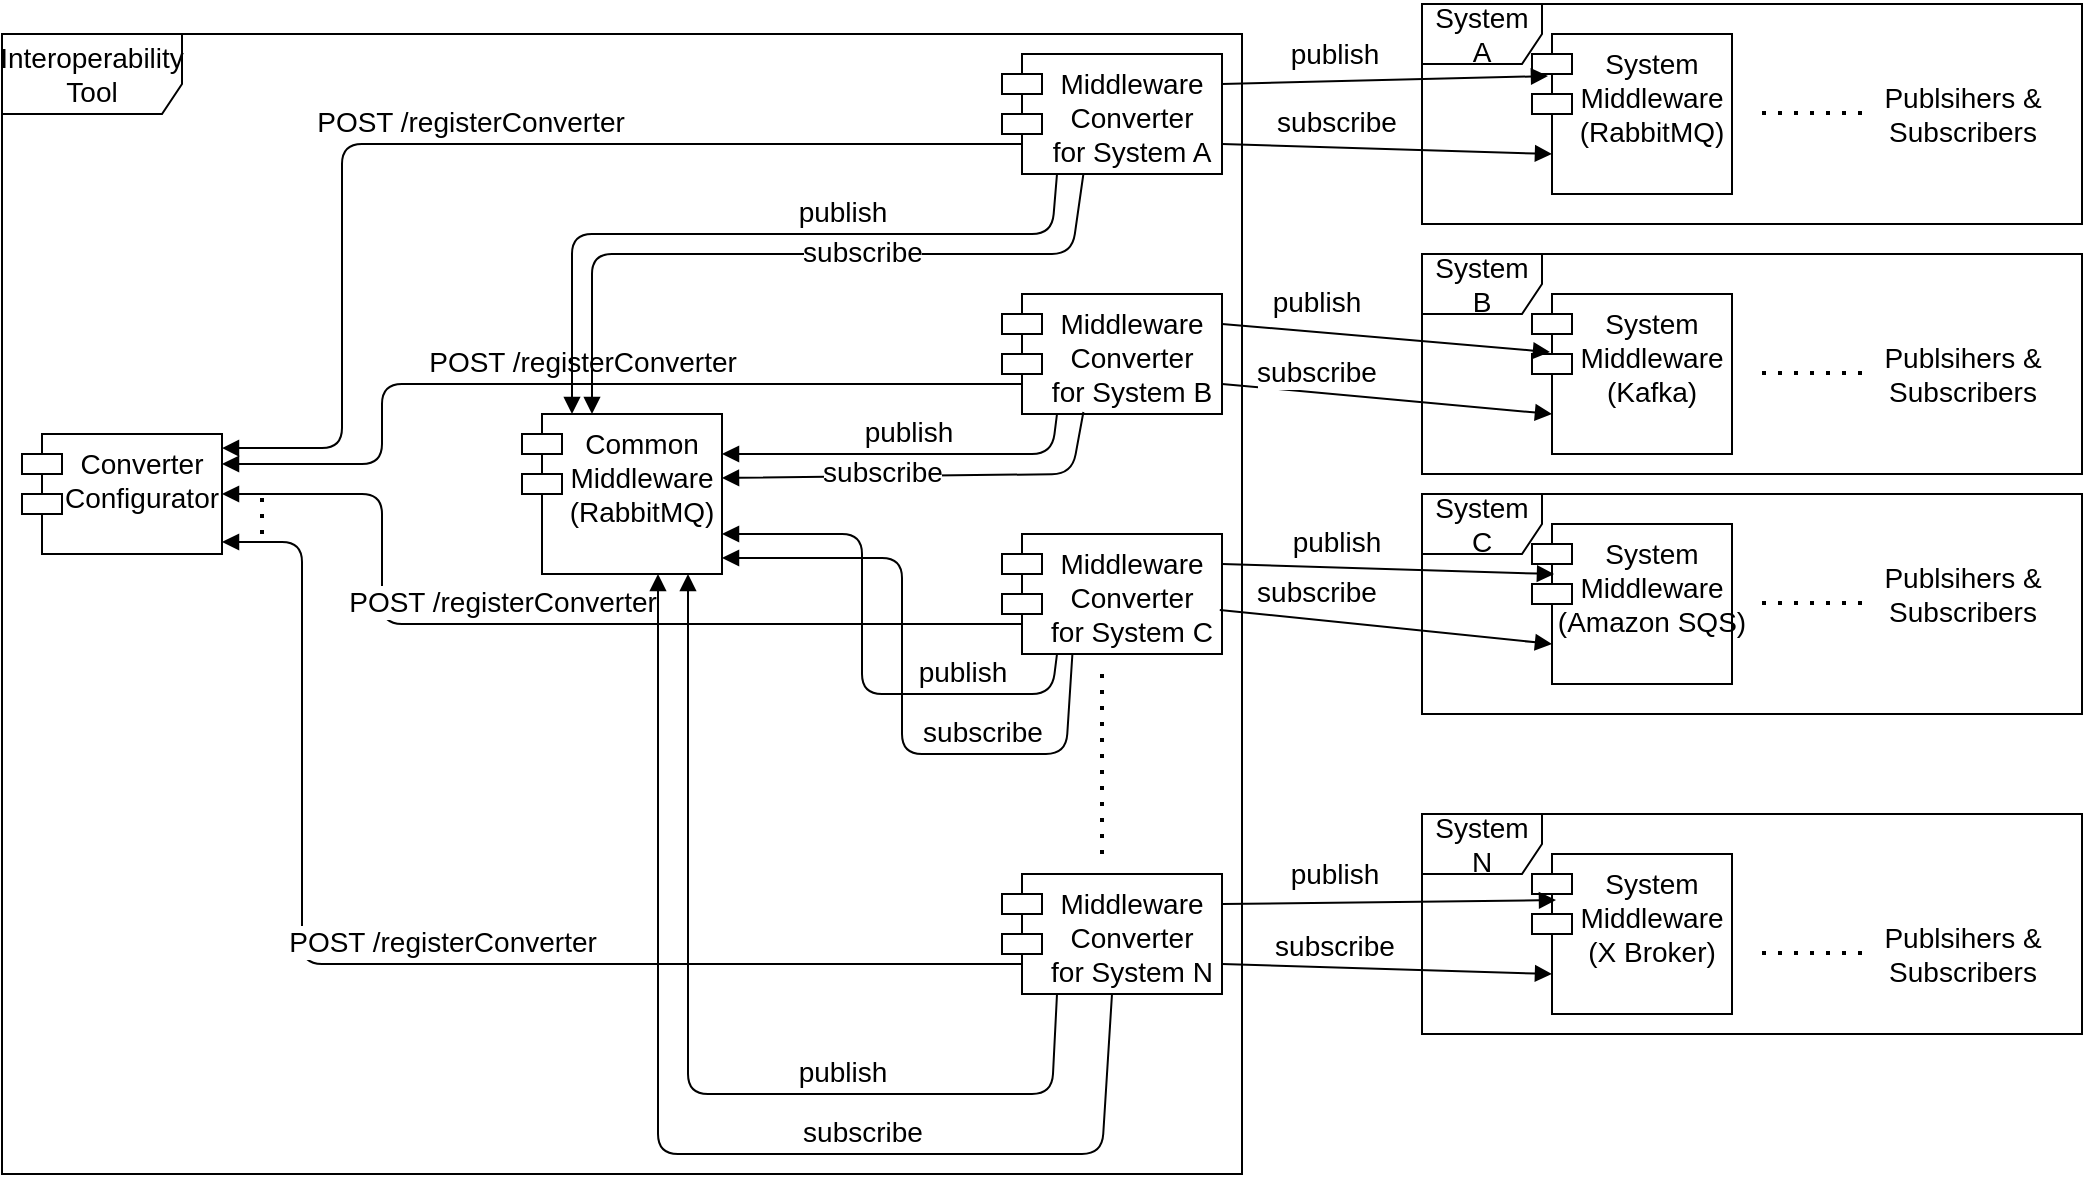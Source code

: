 <mxfile version="14.9.6" type="device"><diagram id="83YjAGaZ4x2IH9aLyYIZ" name="Page-1"><mxGraphModel dx="1936" dy="806" grid="1" gridSize="10" guides="1" tooltips="1" connect="1" arrows="1" fold="1" page="1" pageScale="1" pageWidth="850" pageHeight="1100" math="0" shadow="0"><root><mxCell id="0"/><mxCell id="1" parent="0"/><mxCell id="R1oGZhsbxvCDPEwQPB-6-1" value="Interoperability&lt;br style=&quot;font-size: 14px;&quot;&gt;Tool" style="shape=umlFrame;whiteSpace=wrap;html=1;width=90;height=40;fontSize=14;" parent="1" vertex="1"><mxGeometry x="-110" y="210" width="620" height="570" as="geometry"/></mxCell><mxCell id="R1oGZhsbxvCDPEwQPB-6-2" value="Converter&#10;Configurator" style="shape=module;align=left;spacingLeft=20;align=center;verticalAlign=top;fontSize=14;" parent="1" vertex="1"><mxGeometry x="-100" y="410" width="100" height="60" as="geometry"/></mxCell><mxCell id="R1oGZhsbxvCDPEwQPB-6-4" value="Common&#10;Middleware&#10;(RabbitMQ)" style="shape=module;align=left;spacingLeft=20;align=center;verticalAlign=top;fontSize=14;" parent="1" vertex="1"><mxGeometry x="150" y="400" width="100" height="80" as="geometry"/></mxCell><mxCell id="R1oGZhsbxvCDPEwQPB-6-5" value="Middleware&#10;Converter&#10;for System A" style="shape=module;align=left;spacingLeft=20;align=center;verticalAlign=top;fontSize=14;" parent="1" vertex="1"><mxGeometry x="390" y="220" width="110" height="60" as="geometry"/></mxCell><mxCell id="R1oGZhsbxvCDPEwQPB-6-6" value="Middleware&#10;Converter&#10;for System B" style="shape=module;align=left;spacingLeft=20;align=center;verticalAlign=top;fontSize=14;" parent="1" vertex="1"><mxGeometry x="390" y="340" width="110" height="60" as="geometry"/></mxCell><mxCell id="R1oGZhsbxvCDPEwQPB-6-7" value="Middleware&#10;Converter&#10;for System C" style="shape=module;align=left;spacingLeft=20;align=center;verticalAlign=top;fontSize=14;" parent="1" vertex="1"><mxGeometry x="390" y="460" width="110" height="60" as="geometry"/></mxCell><mxCell id="R1oGZhsbxvCDPEwQPB-6-8" value="Middleware&#10;Converter&#10;for System N" style="shape=module;align=left;spacingLeft=20;align=center;verticalAlign=top;fontSize=14;" parent="1" vertex="1"><mxGeometry x="390" y="630" width="110" height="60" as="geometry"/></mxCell><mxCell id="R1oGZhsbxvCDPEwQPB-6-9" value="" style="endArrow=none;dashed=1;html=1;dashPattern=1 3;strokeWidth=2;fontSize=14;" parent="1" edge="1"><mxGeometry width="50" height="50" relative="1" as="geometry"><mxPoint x="440" y="620" as="sourcePoint"/><mxPoint x="440" y="530" as="targetPoint"/></mxGeometry></mxCell><mxCell id="R1oGZhsbxvCDPEwQPB-6-10" value="POST /registerConverter" style="html=1;verticalAlign=bottom;endArrow=block;exitX=0;exitY=0.75;exitDx=10;exitDy=0;exitPerimeter=0;entryX=1;entryY=0.117;entryDx=0;entryDy=0;entryPerimeter=0;fontSize=14;" parent="1" source="R1oGZhsbxvCDPEwQPB-6-5" target="R1oGZhsbxvCDPEwQPB-6-2" edge="1"><mxGeometry width="80" relative="1" as="geometry"><mxPoint x="380" y="420" as="sourcePoint"/><mxPoint x="460" y="420" as="targetPoint"/><Array as="points"><mxPoint x="60" y="265"/><mxPoint x="60" y="417"/></Array></mxGeometry></mxCell><mxCell id="R1oGZhsbxvCDPEwQPB-6-11" value="POST /registerConverter" style="html=1;verticalAlign=bottom;endArrow=block;entryX=1;entryY=0.25;entryDx=0;entryDy=0;exitX=0;exitY=0.75;exitDx=10;exitDy=0;exitPerimeter=0;fontSize=14;" parent="1" source="R1oGZhsbxvCDPEwQPB-6-6" target="R1oGZhsbxvCDPEwQPB-6-2" edge="1"><mxGeometry width="80" relative="1" as="geometry"><mxPoint x="380" y="420" as="sourcePoint"/><mxPoint x="460" y="420" as="targetPoint"/><Array as="points"><mxPoint x="80" y="385"/><mxPoint x="80" y="425"/></Array></mxGeometry></mxCell><mxCell id="R1oGZhsbxvCDPEwQPB-6-12" value="POST /registerConverter" style="html=1;verticalAlign=bottom;endArrow=block;exitX=0;exitY=0.75;exitDx=10;exitDy=0;exitPerimeter=0;entryX=1;entryY=0.5;entryDx=0;entryDy=0;fontSize=14;" parent="1" source="R1oGZhsbxvCDPEwQPB-6-7" target="R1oGZhsbxvCDPEwQPB-6-2" edge="1"><mxGeometry x="0.118" width="80" relative="1" as="geometry"><mxPoint x="380" y="420" as="sourcePoint"/><mxPoint x="460" y="420" as="targetPoint"/><Array as="points"><mxPoint x="80" y="505"/><mxPoint x="80" y="440"/></Array><mxPoint as="offset"/></mxGeometry></mxCell><mxCell id="R1oGZhsbxvCDPEwQPB-6-13" value="POST /registerConverter" style="html=1;verticalAlign=bottom;endArrow=block;entryX=1;entryY=0.9;entryDx=0;entryDy=0;entryPerimeter=0;exitX=0;exitY=0.75;exitDx=10;exitDy=0;exitPerimeter=0;fontSize=14;" parent="1" source="R1oGZhsbxvCDPEwQPB-6-8" target="R1oGZhsbxvCDPEwQPB-6-2" edge="1"><mxGeometry x="-0.051" width="80" relative="1" as="geometry"><mxPoint x="380" y="420" as="sourcePoint"/><mxPoint x="460" y="420" as="targetPoint"/><Array as="points"><mxPoint x="40" y="675"/><mxPoint x="40" y="464"/></Array><mxPoint as="offset"/></mxGeometry></mxCell><mxCell id="R1oGZhsbxvCDPEwQPB-6-14" value="" style="endArrow=none;dashed=1;html=1;dashPattern=1 3;strokeWidth=2;fontSize=14;" parent="1" edge="1"><mxGeometry width="50" height="50" relative="1" as="geometry"><mxPoint x="20" y="460" as="sourcePoint"/><mxPoint x="20" y="440" as="targetPoint"/></mxGeometry></mxCell><mxCell id="R1oGZhsbxvCDPEwQPB-6-15" value="publish" style="html=1;verticalAlign=bottom;endArrow=block;exitX=0.25;exitY=1;exitDx=0;exitDy=0;entryX=0.25;entryY=0;entryDx=0;entryDy=0;fontSize=14;" parent="1" source="R1oGZhsbxvCDPEwQPB-6-5" target="R1oGZhsbxvCDPEwQPB-6-4" edge="1"><mxGeometry x="-0.25" width="80" relative="1" as="geometry"><mxPoint x="380" y="420" as="sourcePoint"/><mxPoint x="460" y="420" as="targetPoint"/><Array as="points"><mxPoint x="415" y="310"/><mxPoint x="175" y="310"/></Array><mxPoint as="offset"/></mxGeometry></mxCell><mxCell id="R1oGZhsbxvCDPEwQPB-6-16" value="subscribe" style="html=1;verticalAlign=bottom;endArrow=block;exitX=0.37;exitY=1;exitDx=0;exitDy=0;exitPerimeter=0;fontSize=14;" parent="1" source="R1oGZhsbxvCDPEwQPB-6-5" edge="1"><mxGeometry x="-0.194" y="10" width="80" relative="1" as="geometry"><mxPoint x="425" y="290" as="sourcePoint"/><mxPoint x="185" y="400" as="targetPoint"/><Array as="points"><mxPoint x="425" y="320"/><mxPoint x="185" y="320"/></Array><mxPoint as="offset"/></mxGeometry></mxCell><mxCell id="R1oGZhsbxvCDPEwQPB-6-17" value="publish" style="html=1;verticalAlign=bottom;endArrow=block;entryX=1;entryY=0.25;entryDx=0;entryDy=0;exitX=0.25;exitY=1;exitDx=0;exitDy=0;fontSize=14;" parent="1" source="R1oGZhsbxvCDPEwQPB-6-6" target="R1oGZhsbxvCDPEwQPB-6-4" edge="1"><mxGeometry width="80" relative="1" as="geometry"><mxPoint x="380" y="420" as="sourcePoint"/><mxPoint x="460" y="420" as="targetPoint"/><Array as="points"><mxPoint x="415" y="420"/></Array></mxGeometry></mxCell><mxCell id="R1oGZhsbxvCDPEwQPB-6-18" value="subscribe" style="html=1;verticalAlign=bottom;endArrow=block;exitX=0.37;exitY=0.983;exitDx=0;exitDy=0;exitPerimeter=0;fontSize=14;" parent="1" source="R1oGZhsbxvCDPEwQPB-6-6" edge="1"><mxGeometry x="0.225" y="9" width="80" relative="1" as="geometry"><mxPoint x="425" y="410" as="sourcePoint"/><mxPoint x="250" y="432" as="targetPoint"/><Array as="points"><mxPoint x="425" y="430"/></Array><mxPoint as="offset"/></mxGeometry></mxCell><mxCell id="R1oGZhsbxvCDPEwQPB-6-19" value="publish" style="html=1;verticalAlign=bottom;endArrow=block;entryX=1;entryY=0.75;entryDx=0;entryDy=0;exitX=0.25;exitY=1;exitDx=0;exitDy=0;fontSize=14;" parent="1" source="R1oGZhsbxvCDPEwQPB-6-7" target="R1oGZhsbxvCDPEwQPB-6-4" edge="1"><mxGeometry x="-0.509" width="80" relative="1" as="geometry"><mxPoint x="320" y="490" as="sourcePoint"/><mxPoint x="460" y="420" as="targetPoint"/><Array as="points"><mxPoint x="415" y="540"/><mxPoint x="320" y="540"/><mxPoint x="320" y="460"/></Array><mxPoint as="offset"/></mxGeometry></mxCell><mxCell id="R1oGZhsbxvCDPEwQPB-6-20" value="subscribe" style="html=1;verticalAlign=bottom;endArrow=block;exitX=0.32;exitY=1;exitDx=0;exitDy=0;exitPerimeter=0;entryX=1;entryY=0.9;entryDx=0;entryDy=0;entryPerimeter=0;fontSize=14;" parent="1" source="R1oGZhsbxvCDPEwQPB-6-7" target="R1oGZhsbxvCDPEwQPB-6-4" edge="1"><mxGeometry x="-0.425" width="80" relative="1" as="geometry"><mxPoint x="380" y="420" as="sourcePoint"/><mxPoint x="460" y="420" as="targetPoint"/><Array as="points"><mxPoint x="422" y="570"/><mxPoint x="340" y="570"/><mxPoint x="340" y="472"/></Array><mxPoint as="offset"/></mxGeometry></mxCell><mxCell id="R1oGZhsbxvCDPEwQPB-6-21" value="publish" style="html=1;verticalAlign=bottom;endArrow=block;entryX=0.83;entryY=1;entryDx=0;entryDy=0;entryPerimeter=0;exitX=0.25;exitY=1;exitDx=0;exitDy=0;fontSize=14;" parent="1" source="R1oGZhsbxvCDPEwQPB-6-8" target="R1oGZhsbxvCDPEwQPB-6-4" edge="1"><mxGeometry x="-0.37" width="80" relative="1" as="geometry"><mxPoint x="380" y="420" as="sourcePoint"/><mxPoint x="460" y="420" as="targetPoint"/><Array as="points"><mxPoint x="415" y="740"/><mxPoint x="233" y="740"/></Array><mxPoint as="offset"/></mxGeometry></mxCell><mxCell id="R1oGZhsbxvCDPEwQPB-6-22" value="subscribe" style="html=1;verticalAlign=bottom;endArrow=block;entryX=0.68;entryY=1;entryDx=0;entryDy=0;entryPerimeter=0;exitX=0.5;exitY=1;exitDx=0;exitDy=0;fontSize=14;" parent="1" source="R1oGZhsbxvCDPEwQPB-6-8" target="R1oGZhsbxvCDPEwQPB-6-4" edge="1"><mxGeometry x="-0.324" width="80" relative="1" as="geometry"><mxPoint x="380" y="420" as="sourcePoint"/><mxPoint x="460" y="420" as="targetPoint"/><Array as="points"><mxPoint x="440" y="770"/><mxPoint x="218" y="770"/></Array><mxPoint as="offset"/></mxGeometry></mxCell><mxCell id="zn0rvyLaSJSDmoyVYBn2-8" value="System A" style="shape=umlFrame;whiteSpace=wrap;html=1;fontSize=14;" parent="1" vertex="1"><mxGeometry x="600" y="195" width="330" height="110" as="geometry"/></mxCell><mxCell id="zn0rvyLaSJSDmoyVYBn2-9" value="System&#10;Middleware&#10;(RabbitMQ)" style="shape=module;align=left;spacingLeft=20;align=center;verticalAlign=top;fontSize=14;" parent="1" vertex="1"><mxGeometry x="655" y="210" width="100" height="80" as="geometry"/></mxCell><mxCell id="zn0rvyLaSJSDmoyVYBn2-10" value="" style="endArrow=none;dashed=1;html=1;dashPattern=1 3;strokeWidth=2;fontSize=14;" parent="1" edge="1"><mxGeometry width="50" height="50" relative="1" as="geometry"><mxPoint x="820" y="249.5" as="sourcePoint"/><mxPoint x="770" y="249.5" as="targetPoint"/></mxGeometry></mxCell><mxCell id="zn0rvyLaSJSDmoyVYBn2-12" value="Publsihers &amp;amp; &lt;br style=&quot;font-size: 14px;&quot;&gt;Subscribers" style="text;html=1;align=center;verticalAlign=middle;resizable=0;points=[];autosize=1;strokeColor=none;fontSize=14;" parent="1" vertex="1"><mxGeometry x="825" y="230" width="90" height="40" as="geometry"/></mxCell><mxCell id="zn0rvyLaSJSDmoyVYBn2-13" value="System B" style="shape=umlFrame;whiteSpace=wrap;html=1;fontSize=14;" parent="1" vertex="1"><mxGeometry x="600" y="320" width="330" height="110" as="geometry"/></mxCell><mxCell id="zn0rvyLaSJSDmoyVYBn2-14" value="System&#10;Middleware&#10;(Kafka)" style="shape=module;align=left;spacingLeft=20;align=center;verticalAlign=top;fontSize=14;" parent="1" vertex="1"><mxGeometry x="655" y="340" width="100" height="80" as="geometry"/></mxCell><mxCell id="zn0rvyLaSJSDmoyVYBn2-15" value="" style="endArrow=none;dashed=1;html=1;dashPattern=1 3;strokeWidth=2;fontSize=14;" parent="1" edge="1"><mxGeometry width="50" height="50" relative="1" as="geometry"><mxPoint x="820" y="379.5" as="sourcePoint"/><mxPoint x="770" y="379.5" as="targetPoint"/></mxGeometry></mxCell><mxCell id="zn0rvyLaSJSDmoyVYBn2-16" value="Publsihers &amp;amp; &lt;br style=&quot;font-size: 14px;&quot;&gt;Subscribers" style="text;html=1;align=center;verticalAlign=middle;resizable=0;points=[];autosize=1;strokeColor=none;fontSize=14;" parent="1" vertex="1"><mxGeometry x="825" y="360" width="90" height="40" as="geometry"/></mxCell><mxCell id="zn0rvyLaSJSDmoyVYBn2-17" value="System C" style="shape=umlFrame;whiteSpace=wrap;html=1;fontSize=14;" parent="1" vertex="1"><mxGeometry x="600" y="440" width="330" height="110" as="geometry"/></mxCell><mxCell id="zn0rvyLaSJSDmoyVYBn2-18" value="System&#10;Middleware&#10;(Amazon SQS)" style="shape=module;align=left;spacingLeft=20;align=center;verticalAlign=top;fontSize=14;" parent="1" vertex="1"><mxGeometry x="655" y="455" width="100" height="80" as="geometry"/></mxCell><mxCell id="zn0rvyLaSJSDmoyVYBn2-20" value="" style="endArrow=none;dashed=1;html=1;dashPattern=1 3;strokeWidth=2;fontSize=14;" parent="1" edge="1"><mxGeometry width="50" height="50" relative="1" as="geometry"><mxPoint x="820" y="494.5" as="sourcePoint"/><mxPoint x="770" y="494.5" as="targetPoint"/></mxGeometry></mxCell><mxCell id="zn0rvyLaSJSDmoyVYBn2-21" value="Publsihers &amp;amp; &lt;br style=&quot;font-size: 14px;&quot;&gt;Subscribers" style="text;html=1;align=center;verticalAlign=middle;resizable=0;points=[];autosize=1;strokeColor=none;fontSize=14;" parent="1" vertex="1"><mxGeometry x="825" y="470" width="90" height="40" as="geometry"/></mxCell><mxCell id="zn0rvyLaSJSDmoyVYBn2-22" value="System N" style="shape=umlFrame;whiteSpace=wrap;html=1;fontSize=14;" parent="1" vertex="1"><mxGeometry x="600" y="600" width="330" height="110" as="geometry"/></mxCell><mxCell id="zn0rvyLaSJSDmoyVYBn2-23" value="System&#10;Middleware&#10;(X Broker)" style="shape=module;align=left;spacingLeft=20;align=center;verticalAlign=top;fontSize=14;" parent="1" vertex="1"><mxGeometry x="655" y="620" width="100" height="80" as="geometry"/></mxCell><mxCell id="zn0rvyLaSJSDmoyVYBn2-24" value="" style="endArrow=none;dashed=1;html=1;dashPattern=1 3;strokeWidth=2;fontSize=14;" parent="1" edge="1"><mxGeometry width="50" height="50" relative="1" as="geometry"><mxPoint x="820" y="669.5" as="sourcePoint"/><mxPoint x="770" y="669.5" as="targetPoint"/></mxGeometry></mxCell><mxCell id="zn0rvyLaSJSDmoyVYBn2-25" value="Publsihers &amp;amp; &lt;br style=&quot;font-size: 14px;&quot;&gt;Subscribers" style="text;html=1;align=center;verticalAlign=middle;resizable=0;points=[];autosize=1;strokeColor=none;fontSize=14;" parent="1" vertex="1"><mxGeometry x="825" y="650" width="90" height="40" as="geometry"/></mxCell><mxCell id="zn0rvyLaSJSDmoyVYBn2-26" value="publish" style="html=1;verticalAlign=bottom;endArrow=block;entryX=0.08;entryY=0.263;entryDx=0;entryDy=0;entryPerimeter=0;exitX=1;exitY=0.25;exitDx=0;exitDy=0;fontSize=14;" parent="1" source="R1oGZhsbxvCDPEwQPB-6-5" target="zn0rvyLaSJSDmoyVYBn2-9" edge="1"><mxGeometry x="-0.306" y="3" width="80" relative="1" as="geometry"><mxPoint x="410" y="510" as="sourcePoint"/><mxPoint x="490" y="510" as="targetPoint"/><mxPoint as="offset"/></mxGeometry></mxCell><mxCell id="zn0rvyLaSJSDmoyVYBn2-28" value="subscribe" style="html=1;verticalAlign=bottom;endArrow=block;entryX=0;entryY=0.75;entryDx=10;entryDy=0;entryPerimeter=0;exitX=1;exitY=0.75;exitDx=0;exitDy=0;fontSize=14;" parent="1" source="R1oGZhsbxvCDPEwQPB-6-5" target="zn0rvyLaSJSDmoyVYBn2-9" edge="1"><mxGeometry x="-0.315" y="2" width="80" relative="1" as="geometry"><mxPoint x="410" y="510" as="sourcePoint"/><mxPoint x="490" y="510" as="targetPoint"/><mxPoint as="offset"/></mxGeometry></mxCell><mxCell id="zn0rvyLaSJSDmoyVYBn2-29" value="publish" style="html=1;verticalAlign=bottom;endArrow=block;entryX=0.09;entryY=0.363;entryDx=0;entryDy=0;entryPerimeter=0;exitX=1;exitY=0.25;exitDx=0;exitDy=0;fontSize=14;" parent="1" source="R1oGZhsbxvCDPEwQPB-6-6" target="zn0rvyLaSJSDmoyVYBn2-14" edge="1"><mxGeometry x="-0.429" y="4" width="80" relative="1" as="geometry"><mxPoint x="410" y="510" as="sourcePoint"/><mxPoint x="490" y="510" as="targetPoint"/><mxPoint as="offset"/></mxGeometry></mxCell><mxCell id="zn0rvyLaSJSDmoyVYBn2-30" value="subscribe" style="html=1;verticalAlign=bottom;endArrow=block;entryX=0;entryY=0.75;entryDx=10;entryDy=0;entryPerimeter=0;exitX=1;exitY=0.75;exitDx=0;exitDy=0;fontSize=14;" parent="1" source="R1oGZhsbxvCDPEwQPB-6-6" target="zn0rvyLaSJSDmoyVYBn2-14" edge="1"><mxGeometry x="-0.428" y="-1" width="80" relative="1" as="geometry"><mxPoint x="410" y="510" as="sourcePoint"/><mxPoint x="490" y="510" as="targetPoint"/><mxPoint as="offset"/></mxGeometry></mxCell><mxCell id="zn0rvyLaSJSDmoyVYBn2-31" value="publish" style="html=1;verticalAlign=bottom;endArrow=block;entryX=0.11;entryY=0.313;entryDx=0;entryDy=0;entryPerimeter=0;exitX=1;exitY=0.25;exitDx=0;exitDy=0;fontSize=14;" parent="1" source="R1oGZhsbxvCDPEwQPB-6-7" target="zn0rvyLaSJSDmoyVYBn2-18" edge="1"><mxGeometry x="-0.319" y="2" width="80" relative="1" as="geometry"><mxPoint x="410" y="510" as="sourcePoint"/><mxPoint x="490" y="510" as="targetPoint"/><mxPoint as="offset"/></mxGeometry></mxCell><mxCell id="zn0rvyLaSJSDmoyVYBn2-32" value="subscribe" style="html=1;verticalAlign=bottom;endArrow=block;entryX=0;entryY=0.75;entryDx=10;entryDy=0;entryPerimeter=0;exitX=0.99;exitY=0.633;exitDx=0;exitDy=0;exitPerimeter=0;fontSize=14;" parent="1" source="R1oGZhsbxvCDPEwQPB-6-7" target="zn0rvyLaSJSDmoyVYBn2-18" edge="1"><mxGeometry x="-0.424" y="3" width="80" relative="1" as="geometry"><mxPoint x="410" y="510" as="sourcePoint"/><mxPoint x="490" y="510" as="targetPoint"/><mxPoint as="offset"/></mxGeometry></mxCell><mxCell id="zn0rvyLaSJSDmoyVYBn2-34" value="publish" style="html=1;verticalAlign=bottom;endArrow=block;entryX=0.12;entryY=0.288;entryDx=0;entryDy=0;entryPerimeter=0;exitX=1;exitY=0.25;exitDx=0;exitDy=0;fontSize=14;" parent="1" source="R1oGZhsbxvCDPEwQPB-6-8" target="zn0rvyLaSJSDmoyVYBn2-23" edge="1"><mxGeometry x="-0.323" y="3" width="80" relative="1" as="geometry"><mxPoint x="410" y="510" as="sourcePoint"/><mxPoint x="490" y="510" as="targetPoint"/><mxPoint as="offset"/></mxGeometry></mxCell><mxCell id="zn0rvyLaSJSDmoyVYBn2-35" value="subscribe" style="html=1;verticalAlign=bottom;endArrow=block;entryX=0;entryY=0.75;entryDx=10;entryDy=0;entryPerimeter=0;exitX=1;exitY=0.75;exitDx=0;exitDy=0;fontSize=14;" parent="1" source="R1oGZhsbxvCDPEwQPB-6-8" target="zn0rvyLaSJSDmoyVYBn2-23" edge="1"><mxGeometry x="-0.314" width="80" relative="1" as="geometry"><mxPoint x="410" y="510" as="sourcePoint"/><mxPoint x="490" y="510" as="targetPoint"/><mxPoint as="offset"/></mxGeometry></mxCell></root></mxGraphModel></diagram></mxfile>